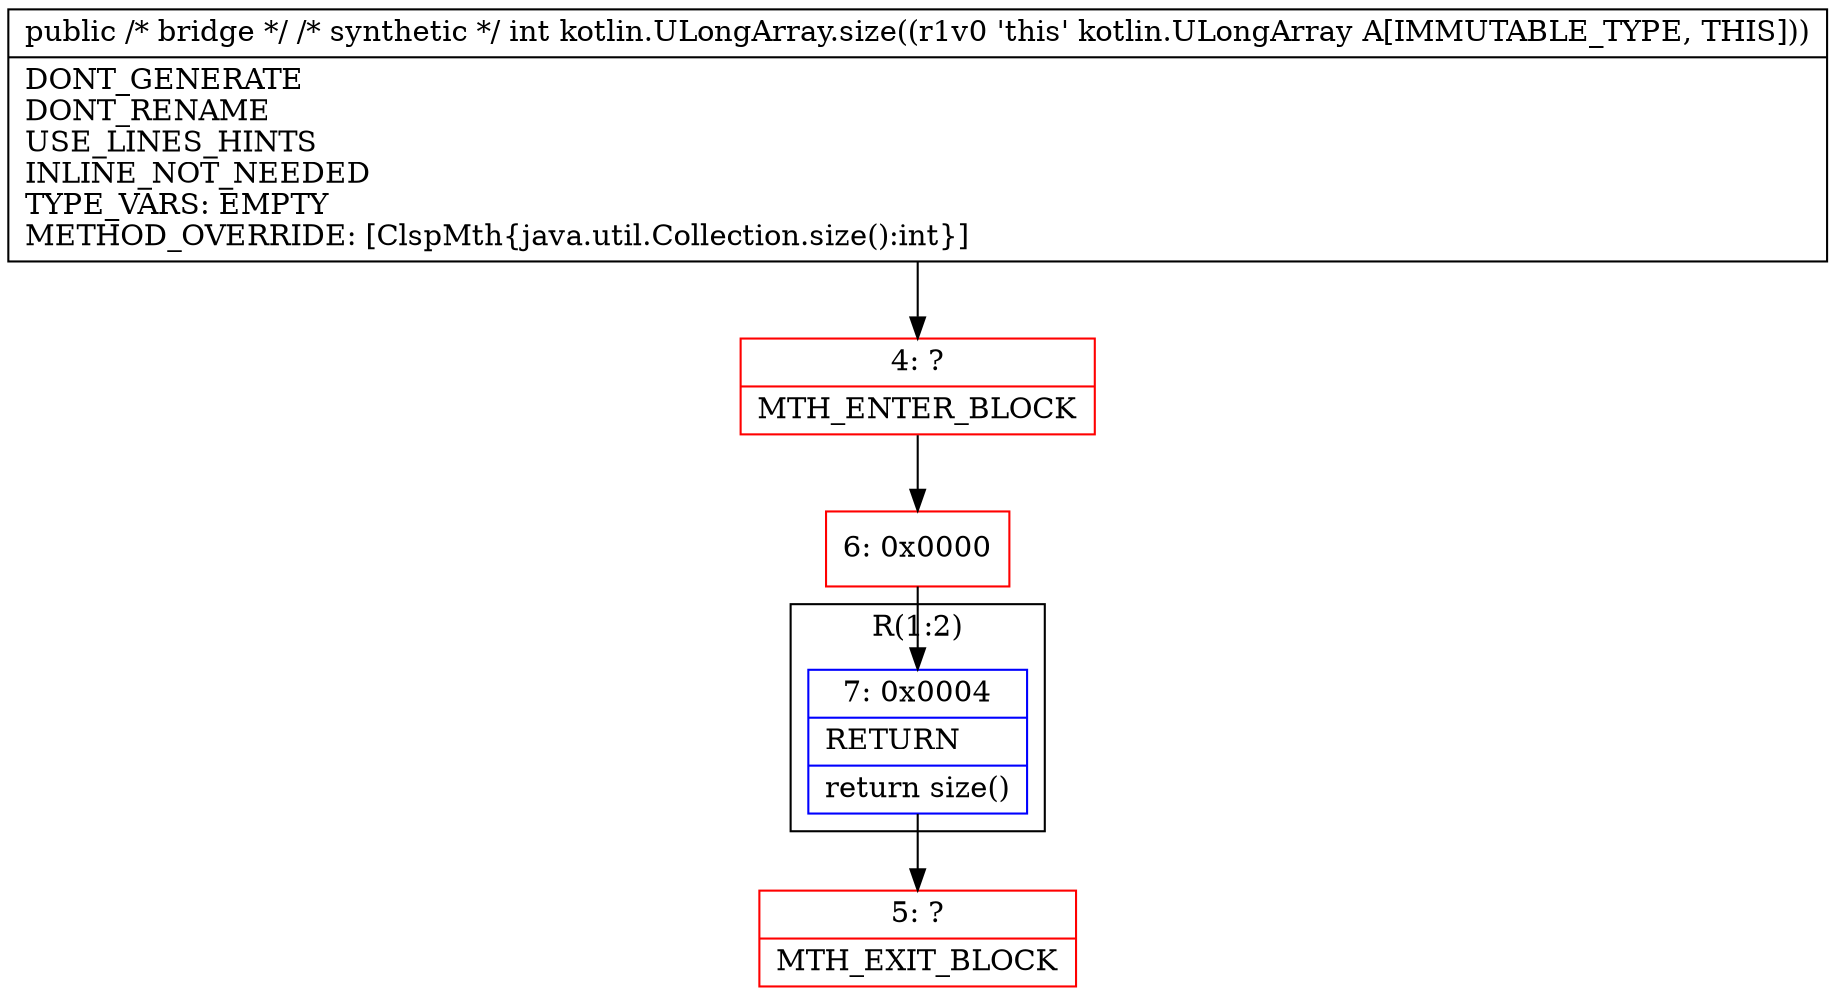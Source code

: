digraph "CFG forkotlin.ULongArray.size()I" {
subgraph cluster_Region_1097705790 {
label = "R(1:2)";
node [shape=record,color=blue];
Node_7 [shape=record,label="{7\:\ 0x0004|RETURN\l|return size()\l}"];
}
Node_4 [shape=record,color=red,label="{4\:\ ?|MTH_ENTER_BLOCK\l}"];
Node_6 [shape=record,color=red,label="{6\:\ 0x0000}"];
Node_5 [shape=record,color=red,label="{5\:\ ?|MTH_EXIT_BLOCK\l}"];
MethodNode[shape=record,label="{public \/* bridge *\/ \/* synthetic *\/ int kotlin.ULongArray.size((r1v0 'this' kotlin.ULongArray A[IMMUTABLE_TYPE, THIS]))  | DONT_GENERATE\lDONT_RENAME\lUSE_LINES_HINTS\lINLINE_NOT_NEEDED\lTYPE_VARS: EMPTY\lMETHOD_OVERRIDE: [ClspMth\{java.util.Collection.size():int\}]\l}"];
MethodNode -> Node_4;Node_7 -> Node_5;
Node_4 -> Node_6;
Node_6 -> Node_7;
}

